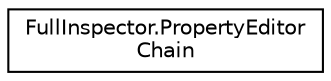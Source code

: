 digraph "Graphical Class Hierarchy"
{
  edge [fontname="Helvetica",fontsize="10",labelfontname="Helvetica",labelfontsize="10"];
  node [fontname="Helvetica",fontsize="10",shape=record];
  rankdir="LR";
  Node1 [label="FullInspector.PropertyEditor\lChain",height=0.2,width=0.4,color="black", fillcolor="white", style="filled",URL="$class_full_inspector_1_1_property_editor_chain.html",tooltip="In Full Inspector, there are typically a large number of property editors that can be used for each t..."];
}
